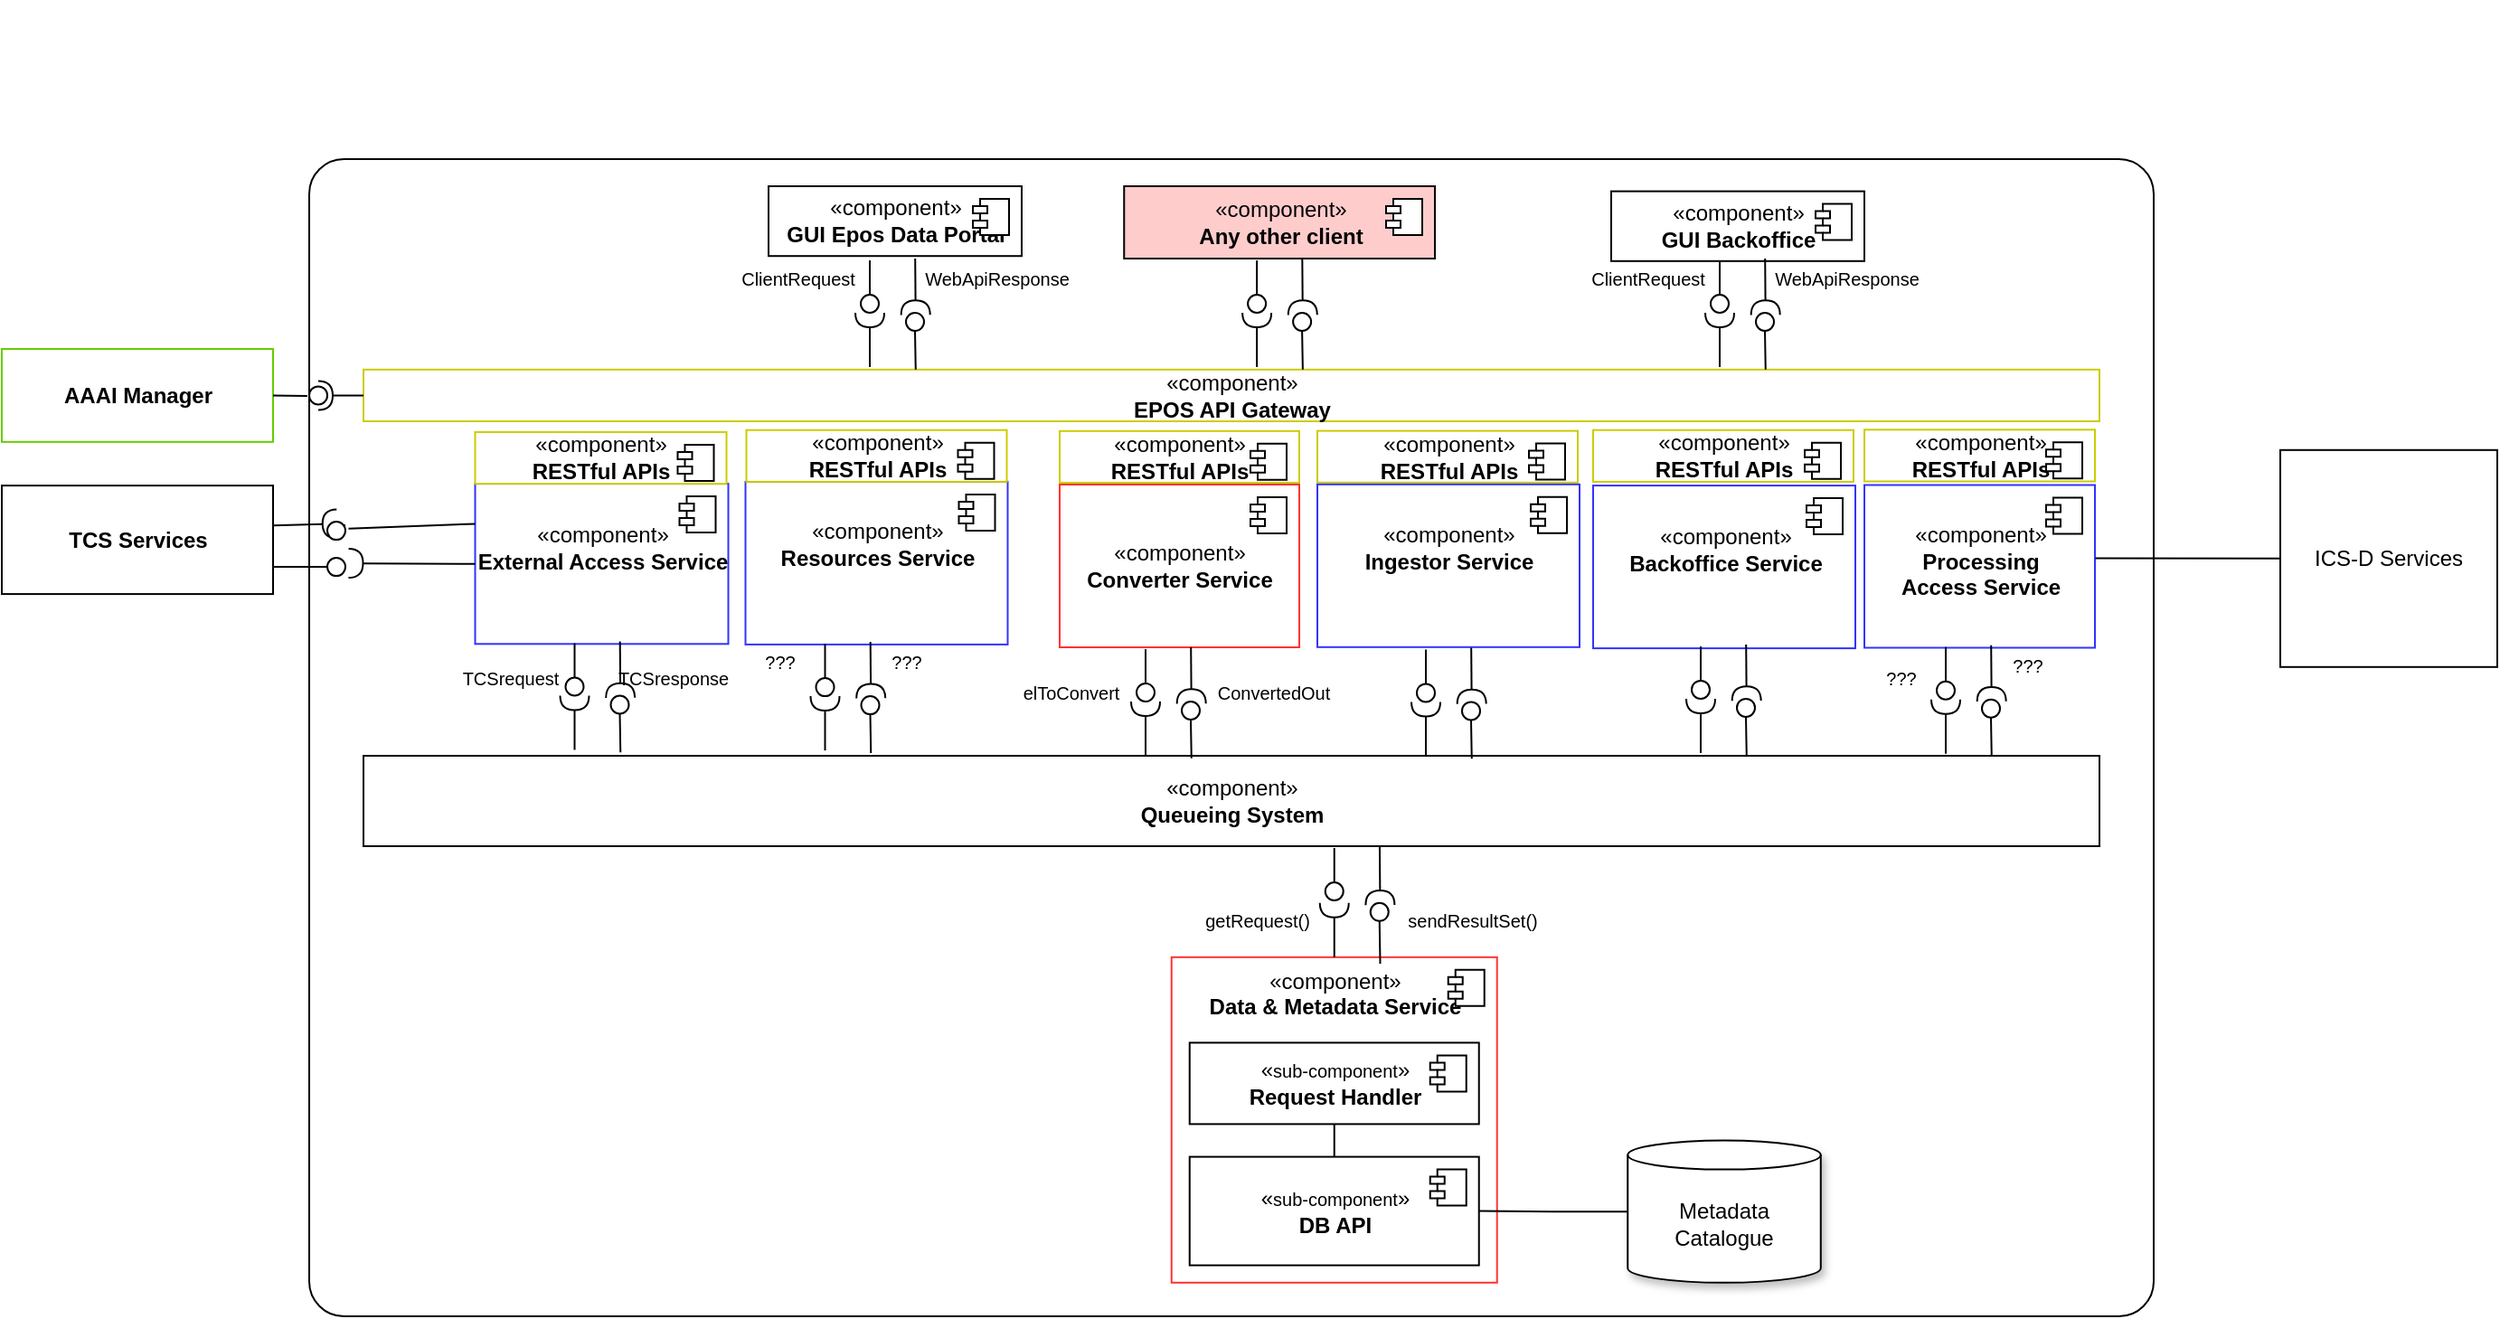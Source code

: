 <mxfile version="20.8.17" type="github">
  <diagram name="Pagina-1" id="KQILrfFx1y16bpIwgD-u">
    <mxGraphModel dx="1820" dy="2073" grid="1" gridSize="10" guides="1" tooltips="1" connect="1" arrows="1" fold="1" page="1" pageScale="1" pageWidth="827" pageHeight="1169" math="0" shadow="0">
      <root>
        <mxCell id="0" />
        <mxCell id="1" parent="0" />
        <mxCell id="qCh6I8fhxBl5zx6jld5_-2" value="" style="rounded=1;whiteSpace=wrap;html=1;arcSize=3;" vertex="1" parent="1">
          <mxGeometry x="400" y="50" width="1020" height="640" as="geometry" />
        </mxCell>
        <mxCell id="qCh6I8fhxBl5zx6jld5_-3" value="«component»&lt;br&gt;&lt;b&gt;EPOS API Gateway&lt;/b&gt;" style="html=1;dropTarget=0;strokeColor=#CCCC00;" vertex="1" parent="1">
          <mxGeometry x="430" y="166.4" width="960" height="28.6" as="geometry" />
        </mxCell>
        <mxCell id="qCh6I8fhxBl5zx6jld5_-4" value="«component»&lt;br&gt;&lt;b&gt;Queueing System&lt;/b&gt;" style="html=1;dropTarget=0;" vertex="1" parent="1">
          <mxGeometry x="430" y="380" width="960" height="50" as="geometry" />
        </mxCell>
        <mxCell id="qCh6I8fhxBl5zx6jld5_-5" value="&lt;br&gt;«component»&lt;br&gt;&lt;b&gt;Resources Service&lt;/b&gt;" style="html=1;dropTarget=0;strokeColor=#3333FF;v-align=top;labelPosition=center;verticalLabelPosition=middle;align=center;verticalAlign=top;" vertex="1" parent="1">
          <mxGeometry x="641.25" y="228.45" width="145" height="90" as="geometry" />
        </mxCell>
        <mxCell id="qCh6I8fhxBl5zx6jld5_-6" value="" style="shape=module;jettyWidth=8;jettyHeight=4;" vertex="1" parent="qCh6I8fhxBl5zx6jld5_-5">
          <mxGeometry x="1" width="20" height="20" relative="1" as="geometry">
            <mxPoint x="-27" y="7" as="offset" />
          </mxGeometry>
        </mxCell>
        <mxCell id="qCh6I8fhxBl5zx6jld5_-7" value="&lt;br&gt;«component»&lt;br&gt;&lt;b&gt;External Access Service&lt;/b&gt;" style="html=1;dropTarget=0;strokeColor=#3333FF;verticalAlign=top;" vertex="1" parent="1">
          <mxGeometry x="491.75" y="229.55" width="140" height="88.6" as="geometry" />
        </mxCell>
        <mxCell id="qCh6I8fhxBl5zx6jld5_-8" value="" style="shape=module;jettyWidth=8;jettyHeight=4;" vertex="1" parent="qCh6I8fhxBl5zx6jld5_-7">
          <mxGeometry x="1" width="20" height="20" relative="1" as="geometry">
            <mxPoint x="-27" y="7" as="offset" />
          </mxGeometry>
        </mxCell>
        <mxCell id="qCh6I8fhxBl5zx6jld5_-9" value="«component»&lt;br&gt;&lt;b&gt;Converter Service&lt;/b&gt;" style="html=1;dropTarget=0;strokeColor=#FF3333;" vertex="1" parent="1">
          <mxGeometry x="815" y="230" width="132.5" height="90" as="geometry" />
        </mxCell>
        <mxCell id="qCh6I8fhxBl5zx6jld5_-10" value="" style="shape=module;jettyWidth=8;jettyHeight=4;" vertex="1" parent="qCh6I8fhxBl5zx6jld5_-9">
          <mxGeometry x="1" width="20" height="20" relative="1" as="geometry">
            <mxPoint x="-27" y="7" as="offset" />
          </mxGeometry>
        </mxCell>
        <mxCell id="qCh6I8fhxBl5zx6jld5_-11" value="«component»&lt;br&gt;&lt;b&gt;Data &amp;amp; Metadata Service&lt;/b&gt;" style="html=1;dropTarget=0;strokeColor=#FF3333;verticalAlign=top;" vertex="1" parent="1">
          <mxGeometry x="876.87" y="491.4" width="180" height="180" as="geometry" />
        </mxCell>
        <mxCell id="qCh6I8fhxBl5zx6jld5_-12" value="" style="shape=module;jettyWidth=8;jettyHeight=4;" vertex="1" parent="qCh6I8fhxBl5zx6jld5_-11">
          <mxGeometry x="1" width="20" height="20" relative="1" as="geometry">
            <mxPoint x="-27" y="7" as="offset" />
          </mxGeometry>
        </mxCell>
        <mxCell id="qCh6I8fhxBl5zx6jld5_-13" value="" style="rounded=0;orthogonalLoop=1;jettySize=auto;html=1;endArrow=none;endFill=0;exitX=0.641;exitY=0.02;exitDx=0;exitDy=0;exitPerimeter=0;" edge="1" parent="1" source="qCh6I8fhxBl5zx6jld5_-11" target="qCh6I8fhxBl5zx6jld5_-14">
          <mxGeometry relative="1" as="geometry">
            <mxPoint x="991.87" y="488.4" as="sourcePoint" />
            <mxPoint x="995.87" y="462.4" as="targetPoint" />
          </mxGeometry>
        </mxCell>
        <mxCell id="qCh6I8fhxBl5zx6jld5_-14" value="" style="ellipse;whiteSpace=wrap;html=1;fontFamily=Helvetica;fontSize=12;fontColor=#000000;align=center;strokeColor=#000000;fillColor=#ffffff;points=[];aspect=fixed;resizable=0;" vertex="1" parent="1">
          <mxGeometry x="986.87" y="461.4" width="10" height="10" as="geometry" />
        </mxCell>
        <mxCell id="qCh6I8fhxBl5zx6jld5_-15" value="" style="rounded=0;orthogonalLoop=1;jettySize=auto;html=1;endArrow=halfCircle;endFill=0;endSize=6;strokeWidth=1;exitX=0.5;exitY=1;exitDx=0;exitDy=0;entryX=0.535;entryY=0.114;entryDx=0;entryDy=0;entryPerimeter=0;" edge="1" parent="1" target="qCh6I8fhxBl5zx6jld5_-14">
          <mxGeometry relative="1" as="geometry">
            <mxPoint x="991.97" y="430" as="sourcePoint" />
            <mxPoint x="991.64" y="449" as="targetPoint" />
            <Array as="points" />
          </mxGeometry>
        </mxCell>
        <mxCell id="qCh6I8fhxBl5zx6jld5_-16" value="" style="rounded=0;orthogonalLoop=1;jettySize=auto;html=1;endArrow=halfCircle;endFill=0;endSize=6;strokeWidth=1;exitX=0.5;exitY=0;exitDx=0;exitDy=0;" edge="1" parent="1" source="qCh6I8fhxBl5zx6jld5_-11">
          <mxGeometry relative="1" as="geometry">
            <mxPoint x="931.87" y="442.4" as="sourcePoint" />
            <mxPoint x="966.87" y="461.4" as="targetPoint" />
            <Array as="points" />
          </mxGeometry>
        </mxCell>
        <mxCell id="qCh6I8fhxBl5zx6jld5_-17" value="" style="ellipse;whiteSpace=wrap;html=1;fontFamily=Helvetica;fontSize=12;fontColor=#000000;align=center;strokeColor=#000000;fillColor=#ffffff;points=[];aspect=fixed;resizable=0;" vertex="1" parent="1">
          <mxGeometry x="961.87" y="450" width="10" height="10" as="geometry" />
        </mxCell>
        <mxCell id="qCh6I8fhxBl5zx6jld5_-18" value="" style="rounded=0;orthogonalLoop=1;jettySize=auto;html=1;endArrow=none;endFill=0;" edge="1" parent="1" target="qCh6I8fhxBl5zx6jld5_-17">
          <mxGeometry relative="1" as="geometry">
            <mxPoint x="966.87" y="431" as="sourcePoint" />
            <mxPoint x="932.87" y="472" as="targetPoint" />
          </mxGeometry>
        </mxCell>
        <mxCell id="qCh6I8fhxBl5zx6jld5_-19" value="&lt;font style=&quot;font-size: 10px&quot;&gt;sendResultSet()&lt;/font&gt;" style="text;html=1;align=center;verticalAlign=middle;resizable=0;points=[];autosize=1;" vertex="1" parent="1">
          <mxGeometry x="997.5" y="461.4" width="90" height="20" as="geometry" />
        </mxCell>
        <mxCell id="qCh6I8fhxBl5zx6jld5_-20" value="&lt;font style=&quot;font-size: 10px&quot;&gt;getRequest()&lt;/font&gt;" style="text;html=1;align=center;verticalAlign=middle;resizable=0;points=[];autosize=1;" vertex="1" parent="1">
          <mxGeometry x="889.06" y="461.4" width="70" height="20" as="geometry" />
        </mxCell>
        <mxCell id="qCh6I8fhxBl5zx6jld5_-21" value="" style="rounded=0;orthogonalLoop=1;jettySize=auto;html=1;endArrow=none;endFill=0;exitX=0.641;exitY=0.02;exitDx=0;exitDy=0;exitPerimeter=0;" edge="1" parent="1" target="qCh6I8fhxBl5zx6jld5_-22">
          <mxGeometry relative="1" as="geometry">
            <mxPoint x="572.13" y="378.15" as="sourcePoint" />
            <mxPoint x="575.75" y="347.75" as="targetPoint" />
          </mxGeometry>
        </mxCell>
        <mxCell id="qCh6I8fhxBl5zx6jld5_-22" value="" style="ellipse;whiteSpace=wrap;html=1;fontFamily=Helvetica;fontSize=12;fontColor=#000000;align=center;strokeColor=#000000;fillColor=#ffffff;points=[];aspect=fixed;resizable=0;" vertex="1" parent="1">
          <mxGeometry x="566.75" y="346.75" width="10" height="10" as="geometry" />
        </mxCell>
        <mxCell id="qCh6I8fhxBl5zx6jld5_-23" value="" style="rounded=0;orthogonalLoop=1;jettySize=auto;html=1;endArrow=halfCircle;endFill=0;endSize=6;strokeWidth=1;exitX=0.5;exitY=1;exitDx=0;exitDy=0;entryX=0.535;entryY=0.114;entryDx=0;entryDy=0;entryPerimeter=0;" edge="1" parent="1" target="qCh6I8fhxBl5zx6jld5_-22">
          <mxGeometry relative="1" as="geometry">
            <mxPoint x="571.85" y="316.75" as="sourcePoint" />
            <mxPoint x="571.52" y="335.75" as="targetPoint" />
            <Array as="points" />
          </mxGeometry>
        </mxCell>
        <mxCell id="qCh6I8fhxBl5zx6jld5_-24" value="" style="rounded=0;orthogonalLoop=1;jettySize=auto;html=1;endArrow=halfCircle;endFill=0;endSize=6;strokeWidth=1;exitX=0.5;exitY=0;exitDx=0;exitDy=0;" edge="1" parent="1">
          <mxGeometry relative="1" as="geometry">
            <mxPoint x="546.75" y="376.75" as="sourcePoint" />
            <mxPoint x="546.75" y="346.75" as="targetPoint" />
            <Array as="points" />
          </mxGeometry>
        </mxCell>
        <mxCell id="qCh6I8fhxBl5zx6jld5_-25" value="" style="ellipse;whiteSpace=wrap;html=1;fontFamily=Helvetica;fontSize=12;fontColor=#000000;align=center;strokeColor=#000000;fillColor=#ffffff;points=[];aspect=fixed;resizable=0;" vertex="1" parent="1">
          <mxGeometry x="541.75" y="336.75" width="10" height="10" as="geometry" />
        </mxCell>
        <mxCell id="qCh6I8fhxBl5zx6jld5_-26" value="" style="rounded=0;orthogonalLoop=1;jettySize=auto;html=1;endArrow=none;endFill=0;" edge="1" parent="1" target="qCh6I8fhxBl5zx6jld5_-25">
          <mxGeometry relative="1" as="geometry">
            <mxPoint x="546.75" y="317.75" as="sourcePoint" />
            <mxPoint x="512.75" y="358.75" as="targetPoint" />
          </mxGeometry>
        </mxCell>
        <mxCell id="qCh6I8fhxBl5zx6jld5_-27" value="" style="rounded=0;orthogonalLoop=1;jettySize=auto;html=1;endArrow=none;endFill=0;exitX=0.641;exitY=0.02;exitDx=0;exitDy=0;exitPerimeter=0;" edge="1" parent="1" target="qCh6I8fhxBl5zx6jld5_-28">
          <mxGeometry relative="1" as="geometry">
            <mxPoint x="710.63" y="378.45" as="sourcePoint" />
            <mxPoint x="714.25" y="348.05" as="targetPoint" />
          </mxGeometry>
        </mxCell>
        <mxCell id="qCh6I8fhxBl5zx6jld5_-28" value="" style="ellipse;whiteSpace=wrap;html=1;fontFamily=Helvetica;fontSize=12;fontColor=#000000;align=center;strokeColor=#000000;fillColor=#ffffff;points=[];aspect=fixed;resizable=0;" vertex="1" parent="1">
          <mxGeometry x="705.25" y="347.05" width="10" height="10" as="geometry" />
        </mxCell>
        <mxCell id="qCh6I8fhxBl5zx6jld5_-29" value="" style="rounded=0;orthogonalLoop=1;jettySize=auto;html=1;endArrow=halfCircle;endFill=0;endSize=6;strokeWidth=1;exitX=0.5;exitY=1;exitDx=0;exitDy=0;entryX=0.535;entryY=0.114;entryDx=0;entryDy=0;entryPerimeter=0;" edge="1" parent="1" target="qCh6I8fhxBl5zx6jld5_-28">
          <mxGeometry relative="1" as="geometry">
            <mxPoint x="710.35" y="317.05" as="sourcePoint" />
            <mxPoint x="710.02" y="336.05" as="targetPoint" />
            <Array as="points" />
          </mxGeometry>
        </mxCell>
        <mxCell id="qCh6I8fhxBl5zx6jld5_-30" value="" style="rounded=0;orthogonalLoop=1;jettySize=auto;html=1;endArrow=halfCircle;endFill=0;endSize=6;strokeWidth=1;exitX=0.5;exitY=0;exitDx=0;exitDy=0;" edge="1" parent="1">
          <mxGeometry relative="1" as="geometry">
            <mxPoint x="685.25" y="377.05" as="sourcePoint" />
            <mxPoint x="685.25" y="347.05" as="targetPoint" />
            <Array as="points" />
          </mxGeometry>
        </mxCell>
        <mxCell id="qCh6I8fhxBl5zx6jld5_-31" value="" style="ellipse;whiteSpace=wrap;html=1;fontFamily=Helvetica;fontSize=12;fontColor=#000000;align=center;strokeColor=#000000;fillColor=#ffffff;points=[];aspect=fixed;resizable=0;" vertex="1" parent="1">
          <mxGeometry x="680.25" y="337.05" width="10" height="10" as="geometry" />
        </mxCell>
        <mxCell id="qCh6I8fhxBl5zx6jld5_-32" value="" style="rounded=0;orthogonalLoop=1;jettySize=auto;html=1;endArrow=none;endFill=0;" edge="1" parent="1" target="qCh6I8fhxBl5zx6jld5_-31">
          <mxGeometry relative="1" as="geometry">
            <mxPoint x="685.25" y="318.05" as="sourcePoint" />
            <mxPoint x="651.25" y="359.05" as="targetPoint" />
          </mxGeometry>
        </mxCell>
        <mxCell id="qCh6I8fhxBl5zx6jld5_-33" value="&lt;font style=&quot;font-size: 10px&quot;&gt;???&lt;/font&gt;" style="text;html=1;align=center;verticalAlign=middle;resizable=0;points=[];autosize=1;" vertex="1" parent="1">
          <mxGeometry x="715.25" y="318.45" width="30" height="20" as="geometry" />
        </mxCell>
        <mxCell id="qCh6I8fhxBl5zx6jld5_-34" value="&lt;font style=&quot;font-size: 10px&quot;&gt;???&lt;/font&gt;" style="text;html=1;align=center;verticalAlign=middle;resizable=0;points=[];autosize=1;" vertex="1" parent="1">
          <mxGeometry x="645.25" y="318.45" width="30" height="20" as="geometry" />
        </mxCell>
        <mxCell id="qCh6I8fhxBl5zx6jld5_-35" value="&lt;font style=&quot;font-size: 10px&quot;&gt;TCSresponse&lt;/font&gt;" style="text;html=1;align=center;verticalAlign=middle;resizable=0;points=[];autosize=1;" vertex="1" parent="1">
          <mxGeometry x="561.25" y="326.75" width="80" height="20" as="geometry" />
        </mxCell>
        <mxCell id="qCh6I8fhxBl5zx6jld5_-36" value="&lt;span style=&quot;font-size: 10px&quot;&gt;TCSrequest&lt;/span&gt;" style="text;html=1;align=center;verticalAlign=middle;resizable=0;points=[];autosize=1;" vertex="1" parent="1">
          <mxGeometry x="476.25" y="326.75" width="70" height="20" as="geometry" />
        </mxCell>
        <mxCell id="qCh6I8fhxBl5zx6jld5_-37" value="«component»&lt;br&gt;&lt;b&gt;GUI Epos Data Portal&lt;/b&gt;" style="html=1;dropTarget=0;" vertex="1" parent="1">
          <mxGeometry x="654" y="65" width="140" height="38.6" as="geometry" />
        </mxCell>
        <mxCell id="qCh6I8fhxBl5zx6jld5_-38" value="" style="shape=module;jettyWidth=8;jettyHeight=4;" vertex="1" parent="qCh6I8fhxBl5zx6jld5_-37">
          <mxGeometry x="1" width="20" height="20" relative="1" as="geometry">
            <mxPoint x="-27" y="7" as="offset" />
          </mxGeometry>
        </mxCell>
        <mxCell id="qCh6I8fhxBl5zx6jld5_-39" value="" style="rounded=0;orthogonalLoop=1;jettySize=auto;html=1;endArrow=none;endFill=0;exitX=0.641;exitY=0.02;exitDx=0;exitDy=0;exitPerimeter=0;" edge="1" parent="1" target="qCh6I8fhxBl5zx6jld5_-40">
          <mxGeometry relative="1" as="geometry">
            <mxPoint x="735.38" y="166.4" as="sourcePoint" />
            <mxPoint x="739" y="136.0" as="targetPoint" />
          </mxGeometry>
        </mxCell>
        <mxCell id="qCh6I8fhxBl5zx6jld5_-40" value="" style="ellipse;whiteSpace=wrap;html=1;fontFamily=Helvetica;fontSize=12;fontColor=#000000;align=center;strokeColor=#000000;fillColor=#ffffff;points=[];aspect=fixed;resizable=0;" vertex="1" parent="1">
          <mxGeometry x="730" y="135.0" width="10" height="10" as="geometry" />
        </mxCell>
        <mxCell id="qCh6I8fhxBl5zx6jld5_-41" value="" style="rounded=0;orthogonalLoop=1;jettySize=auto;html=1;endArrow=halfCircle;endFill=0;endSize=6;strokeWidth=1;exitX=0.5;exitY=1;exitDx=0;exitDy=0;entryX=0.535;entryY=0.114;entryDx=0;entryDy=0;entryPerimeter=0;" edge="1" parent="1" target="qCh6I8fhxBl5zx6jld5_-40">
          <mxGeometry relative="1" as="geometry">
            <mxPoint x="735.1" y="105" as="sourcePoint" />
            <mxPoint x="734.77" y="124.0" as="targetPoint" />
            <Array as="points" />
          </mxGeometry>
        </mxCell>
        <mxCell id="qCh6I8fhxBl5zx6jld5_-42" value="" style="rounded=0;orthogonalLoop=1;jettySize=auto;html=1;endArrow=halfCircle;endFill=0;endSize=6;strokeWidth=1;exitX=0.5;exitY=0;exitDx=0;exitDy=0;" edge="1" parent="1">
          <mxGeometry relative="1" as="geometry">
            <mxPoint x="710" y="165" as="sourcePoint" />
            <mxPoint x="710" y="135" as="targetPoint" />
            <Array as="points" />
          </mxGeometry>
        </mxCell>
        <mxCell id="qCh6I8fhxBl5zx6jld5_-43" value="" style="ellipse;whiteSpace=wrap;html=1;fontFamily=Helvetica;fontSize=12;fontColor=#000000;align=center;strokeColor=#000000;fillColor=#ffffff;points=[];aspect=fixed;resizable=0;" vertex="1" parent="1">
          <mxGeometry x="705" y="125.0" width="10" height="10" as="geometry" />
        </mxCell>
        <mxCell id="qCh6I8fhxBl5zx6jld5_-44" value="" style="rounded=0;orthogonalLoop=1;jettySize=auto;html=1;endArrow=none;endFill=0;" edge="1" parent="1" target="qCh6I8fhxBl5zx6jld5_-43">
          <mxGeometry relative="1" as="geometry">
            <mxPoint x="710" y="106" as="sourcePoint" />
            <mxPoint x="676" y="147.0" as="targetPoint" />
          </mxGeometry>
        </mxCell>
        <mxCell id="qCh6I8fhxBl5zx6jld5_-45" value="&lt;font style=&quot;font-size: 10px&quot;&gt;WebApiResponse&lt;/font&gt;" style="text;html=1;align=center;verticalAlign=middle;resizable=0;points=[];autosize=1;" vertex="1" parent="1">
          <mxGeometry x="730" y="106.4" width="100" height="20" as="geometry" />
        </mxCell>
        <mxCell id="qCh6I8fhxBl5zx6jld5_-46" value="&lt;span style=&quot;font-size: 10px&quot;&gt;ClientRequest&lt;/span&gt;" style="text;html=1;align=center;verticalAlign=middle;resizable=0;points=[];autosize=1;" vertex="1" parent="1">
          <mxGeometry x="630" y="106.4" width="80" height="20" as="geometry" />
        </mxCell>
        <mxCell id="qCh6I8fhxBl5zx6jld5_-47" value="&lt;b&gt;AAAI Manager&lt;/b&gt;" style="html=1;dropTarget=0;strokeColor=#66CC00;" vertex="1" parent="1">
          <mxGeometry x="230" y="155" width="150" height="51.4" as="geometry" />
        </mxCell>
        <mxCell id="qCh6I8fhxBl5zx6jld5_-48" value="" style="rounded=0;orthogonalLoop=1;jettySize=auto;html=1;endArrow=none;endFill=0;exitX=1;exitY=0.5;exitDx=0;exitDy=0;entryX=-0.1;entryY=0.53;entryDx=0;entryDy=0;entryPerimeter=0;" edge="1" parent="1" source="qCh6I8fhxBl5zx6jld5_-47" target="qCh6I8fhxBl5zx6jld5_-50">
          <mxGeometry relative="1" as="geometry">
            <mxPoint x="150" y="100.0" as="sourcePoint" />
            <mxPoint x="180" y="100.0" as="targetPoint" />
          </mxGeometry>
        </mxCell>
        <mxCell id="qCh6I8fhxBl5zx6jld5_-49" value="" style="rounded=0;orthogonalLoop=1;jettySize=auto;html=1;endArrow=halfCircle;endFill=0;entryX=0.5;entryY=0.5;entryDx=0;entryDy=0;endSize=6;strokeWidth=1;exitX=0;exitY=0.5;exitDx=0;exitDy=0;" edge="1" parent="1" source="qCh6I8fhxBl5zx6jld5_-3" target="qCh6I8fhxBl5zx6jld5_-50">
          <mxGeometry relative="1" as="geometry">
            <mxPoint x="150" y="95" as="sourcePoint" />
          </mxGeometry>
        </mxCell>
        <mxCell id="qCh6I8fhxBl5zx6jld5_-50" value="" style="ellipse;whiteSpace=wrap;html=1;fontFamily=Helvetica;fontSize=12;fontColor=#000000;align=center;strokeColor=#000000;fillColor=#ffffff;points=[];aspect=fixed;resizable=0;" vertex="1" parent="1">
          <mxGeometry x="400" y="175.7" width="10" height="10" as="geometry" />
        </mxCell>
        <mxCell id="qCh6I8fhxBl5zx6jld5_-51" style="edgeStyle=orthogonalEdgeStyle;rounded=0;orthogonalLoop=1;jettySize=auto;html=1;entryX=1;entryY=0.5;entryDx=0;entryDy=0;endArrow=none;endFill=0;" edge="1" parent="1" source="qCh6I8fhxBl5zx6jld5_-52" target="qCh6I8fhxBl5zx6jld5_-69">
          <mxGeometry relative="1" as="geometry" />
        </mxCell>
        <mxCell id="qCh6I8fhxBl5zx6jld5_-52" value="Metadata Catalogue" style="shape=cylinder3;whiteSpace=wrap;html=1;boundedLbl=1;backgroundOutline=1;size=7.993;shadow=1;" vertex="1" parent="1">
          <mxGeometry x="1129.13" y="592.8" width="106.75" height="78.6" as="geometry" />
        </mxCell>
        <mxCell id="qCh6I8fhxBl5zx6jld5_-53" value="" style="rounded=0;orthogonalLoop=1;jettySize=auto;html=1;endArrow=none;endFill=0;exitX=0;exitY=0.25;exitDx=0;exitDy=0;" edge="1" parent="1" source="qCh6I8fhxBl5zx6jld5_-81">
          <mxGeometry relative="1" as="geometry">
            <mxPoint x="560" y="670.55" as="sourcePoint" />
            <mxPoint x="420" y="252.55" as="targetPoint" />
          </mxGeometry>
        </mxCell>
        <mxCell id="qCh6I8fhxBl5zx6jld5_-54" value="" style="rounded=0;orthogonalLoop=1;jettySize=auto;html=1;endArrow=halfCircle;endFill=0;endSize=6;strokeWidth=1;entryX=0.535;entryY=0.114;entryDx=0;entryDy=0;entryPerimeter=0;exitX=1;exitY=0.367;exitDx=0;exitDy=0;exitPerimeter=0;" edge="1" parent="1" source="qCh6I8fhxBl5zx6jld5_-58" target="qCh6I8fhxBl5zx6jld5_-81">
          <mxGeometry relative="1" as="geometry">
            <mxPoint x="460" y="580.55" as="sourcePoint" />
            <mxPoint x="574.77" y="619.55" as="targetPoint" />
            <Array as="points" />
          </mxGeometry>
        </mxCell>
        <mxCell id="qCh6I8fhxBl5zx6jld5_-55" value="" style="rounded=0;orthogonalLoop=1;jettySize=auto;html=1;endArrow=halfCircle;endFill=0;endSize=6;strokeWidth=1;exitX=0;exitY=0.5;exitDx=0;exitDy=0;" edge="1" parent="1" source="qCh6I8fhxBl5zx6jld5_-7">
          <mxGeometry relative="1" as="geometry">
            <mxPoint x="481.75" y="279.55" as="sourcePoint" />
            <mxPoint x="421.75" y="273.55" as="targetPoint" />
            <Array as="points" />
          </mxGeometry>
        </mxCell>
        <mxCell id="qCh6I8fhxBl5zx6jld5_-56" value="" style="ellipse;whiteSpace=wrap;html=1;fontFamily=Helvetica;fontSize=12;fontColor=#000000;align=center;strokeColor=#000000;fillColor=#ffffff;points=[];aspect=fixed;resizable=0;" vertex="1" parent="1">
          <mxGeometry x="410" y="270.55" width="10" height="10" as="geometry" />
        </mxCell>
        <mxCell id="qCh6I8fhxBl5zx6jld5_-57" value="" style="rounded=0;orthogonalLoop=1;jettySize=auto;html=1;endArrow=none;endFill=0;exitX=1;exitY=0.75;exitDx=0;exitDy=0;" edge="1" parent="1" source="qCh6I8fhxBl5zx6jld5_-58" target="qCh6I8fhxBl5zx6jld5_-56">
          <mxGeometry relative="1" as="geometry">
            <mxPoint x="440" y="605.55" as="sourcePoint" />
            <mxPoint x="483.5" y="623.45" as="targetPoint" />
          </mxGeometry>
        </mxCell>
        <mxCell id="qCh6I8fhxBl5zx6jld5_-58" value="&lt;b&gt;TCS Services&lt;/b&gt;" style="html=1;dropTarget=0;" vertex="1" parent="1">
          <mxGeometry x="230" y="230.55" width="150" height="60" as="geometry" />
        </mxCell>
        <mxCell id="qCh6I8fhxBl5zx6jld5_-59" value="&lt;br&gt;«component»&lt;br&gt;&lt;b&gt;Processing &lt;br&gt;Access Service&lt;/b&gt;" style="html=1;dropTarget=0;strokeColor=#3333FF;verticalAlign=top;" vertex="1" parent="1">
          <mxGeometry x="1260" y="230.25" width="127.5" height="90" as="geometry" />
        </mxCell>
        <mxCell id="qCh6I8fhxBl5zx6jld5_-60" value="" style="shape=module;jettyWidth=8;jettyHeight=4;" vertex="1" parent="qCh6I8fhxBl5zx6jld5_-59">
          <mxGeometry x="1" width="20" height="20" relative="1" as="geometry">
            <mxPoint x="-27" y="7" as="offset" />
          </mxGeometry>
        </mxCell>
        <mxCell id="qCh6I8fhxBl5zx6jld5_-61" value="" style="rounded=0;orthogonalLoop=1;jettySize=auto;html=1;endArrow=none;endFill=0;exitX=0.641;exitY=0.02;exitDx=0;exitDy=0;exitPerimeter=0;" edge="1" parent="1" target="qCh6I8fhxBl5zx6jld5_-62">
          <mxGeometry relative="1" as="geometry">
            <mxPoint x="1330.38" y="380.25" as="sourcePoint" />
            <mxPoint x="1334" y="349.85" as="targetPoint" />
          </mxGeometry>
        </mxCell>
        <mxCell id="qCh6I8fhxBl5zx6jld5_-62" value="" style="ellipse;whiteSpace=wrap;html=1;fontFamily=Helvetica;fontSize=12;fontColor=#000000;align=center;strokeColor=#000000;fillColor=#ffffff;points=[];aspect=fixed;resizable=0;" vertex="1" parent="1">
          <mxGeometry x="1325" y="348.85" width="10" height="10" as="geometry" />
        </mxCell>
        <mxCell id="qCh6I8fhxBl5zx6jld5_-63" value="" style="rounded=0;orthogonalLoop=1;jettySize=auto;html=1;endArrow=halfCircle;endFill=0;endSize=6;strokeWidth=1;exitX=0.5;exitY=1;exitDx=0;exitDy=0;entryX=0.535;entryY=0.114;entryDx=0;entryDy=0;entryPerimeter=0;" edge="1" parent="1" target="qCh6I8fhxBl5zx6jld5_-62">
          <mxGeometry relative="1" as="geometry">
            <mxPoint x="1330.1" y="318.85" as="sourcePoint" />
            <mxPoint x="1329.77" y="337.85" as="targetPoint" />
            <Array as="points" />
          </mxGeometry>
        </mxCell>
        <mxCell id="qCh6I8fhxBl5zx6jld5_-64" value="" style="rounded=0;orthogonalLoop=1;jettySize=auto;html=1;endArrow=halfCircle;endFill=0;endSize=6;strokeWidth=1;exitX=0.5;exitY=0;exitDx=0;exitDy=0;" edge="1" parent="1">
          <mxGeometry relative="1" as="geometry">
            <mxPoint x="1305" y="378.85" as="sourcePoint" />
            <mxPoint x="1305" y="348.85" as="targetPoint" />
            <Array as="points" />
          </mxGeometry>
        </mxCell>
        <mxCell id="qCh6I8fhxBl5zx6jld5_-65" value="" style="ellipse;whiteSpace=wrap;html=1;fontFamily=Helvetica;fontSize=12;fontColor=#000000;align=center;strokeColor=#000000;fillColor=#ffffff;points=[];aspect=fixed;resizable=0;" vertex="1" parent="1">
          <mxGeometry x="1300" y="338.85" width="10" height="10" as="geometry" />
        </mxCell>
        <mxCell id="qCh6I8fhxBl5zx6jld5_-66" value="" style="rounded=0;orthogonalLoop=1;jettySize=auto;html=1;endArrow=none;endFill=0;" edge="1" parent="1" target="qCh6I8fhxBl5zx6jld5_-65">
          <mxGeometry relative="1" as="geometry">
            <mxPoint x="1305" y="319.85" as="sourcePoint" />
            <mxPoint x="1271" y="360.85" as="targetPoint" />
          </mxGeometry>
        </mxCell>
        <mxCell id="qCh6I8fhxBl5zx6jld5_-67" value="&lt;font style=&quot;font-size: 10px&quot;&gt;???&lt;/font&gt;" style="text;html=1;align=center;verticalAlign=middle;resizable=0;points=[];autosize=1;" vertex="1" parent="1">
          <mxGeometry x="1335" y="320.25" width="30" height="20" as="geometry" />
        </mxCell>
        <mxCell id="qCh6I8fhxBl5zx6jld5_-68" value="&lt;font style=&quot;font-size: 10px&quot;&gt;???&lt;/font&gt;" style="text;html=1;align=center;verticalAlign=middle;resizable=0;points=[];autosize=1;" vertex="1" parent="1">
          <mxGeometry x="1265" y="327.2" width="30" height="20" as="geometry" />
        </mxCell>
        <mxCell id="qCh6I8fhxBl5zx6jld5_-69" value="«&lt;font style=&quot;font-size: 10px&quot;&gt;sub-component&lt;/font&gt;»&lt;br&gt;&lt;b&gt;DB API&lt;/b&gt;" style="html=1;dropTarget=0;strokeColor=#000000;" vertex="1" parent="1">
          <mxGeometry x="886.87" y="601.8" width="160" height="60" as="geometry" />
        </mxCell>
        <mxCell id="qCh6I8fhxBl5zx6jld5_-70" value="" style="shape=module;jettyWidth=8;jettyHeight=4;" vertex="1" parent="qCh6I8fhxBl5zx6jld5_-69">
          <mxGeometry x="1" width="20" height="20" relative="1" as="geometry">
            <mxPoint x="-27" y="7" as="offset" />
          </mxGeometry>
        </mxCell>
        <mxCell id="qCh6I8fhxBl5zx6jld5_-71" value="«&lt;font style=&quot;font-size: 10px&quot;&gt;sub-component&lt;/font&gt;»&lt;br&gt;&lt;b&gt;Request Handler&lt;/b&gt;" style="html=1;dropTarget=0;" vertex="1" parent="1">
          <mxGeometry x="886.87" y="538.7" width="160" height="45" as="geometry" />
        </mxCell>
        <mxCell id="qCh6I8fhxBl5zx6jld5_-72" value="" style="shape=module;jettyWidth=8;jettyHeight=4;" vertex="1" parent="qCh6I8fhxBl5zx6jld5_-71">
          <mxGeometry x="1" width="20" height="20" relative="1" as="geometry">
            <mxPoint x="-27" y="7" as="offset" />
          </mxGeometry>
        </mxCell>
        <mxCell id="qCh6I8fhxBl5zx6jld5_-73" value="" style="endArrow=none;html=1;exitX=0.5;exitY=0;exitDx=0;exitDy=0;entryX=0.5;entryY=1;entryDx=0;entryDy=0;" edge="1" parent="1" source="qCh6I8fhxBl5zx6jld5_-69" target="qCh6I8fhxBl5zx6jld5_-71">
          <mxGeometry width="50" height="50" relative="1" as="geometry">
            <mxPoint x="787.87" y="651.4" as="sourcePoint" />
            <mxPoint x="943.87" y="583.4" as="targetPoint" />
          </mxGeometry>
        </mxCell>
        <mxCell id="qCh6I8fhxBl5zx6jld5_-74" style="edgeStyle=orthogonalEdgeStyle;rounded=0;orthogonalLoop=1;jettySize=auto;html=1;exitX=0.5;exitY=1;exitDx=0;exitDy=0;" edge="1" parent="1">
          <mxGeometry relative="1" as="geometry">
            <mxPoint x="520" y="-30" as="sourcePoint" />
            <mxPoint x="520" y="-30" as="targetPoint" />
          </mxGeometry>
        </mxCell>
        <mxCell id="qCh6I8fhxBl5zx6jld5_-75" value="«component»&lt;br&gt;&lt;b&gt;RESTful APIs&lt;/b&gt;" style="html=1;dropTarget=0;strokeColor=#CCCC00;" vertex="1" parent="1">
          <mxGeometry x="957.5" y="200.3" width="144" height="28.6" as="geometry" />
        </mxCell>
        <mxCell id="qCh6I8fhxBl5zx6jld5_-76" value="" style="shape=module;jettyWidth=8;jettyHeight=4;" vertex="1" parent="qCh6I8fhxBl5zx6jld5_-75">
          <mxGeometry x="1" width="20" height="20" relative="1" as="geometry">
            <mxPoint x="-27" y="7" as="offset" />
          </mxGeometry>
        </mxCell>
        <mxCell id="qCh6I8fhxBl5zx6jld5_-77" value="«component»&lt;br&gt;&lt;b&gt;RESTful APIs&lt;/b&gt;" style="html=1;dropTarget=0;strokeColor=#CCCC00;" vertex="1" parent="1">
          <mxGeometry x="1260" y="199.65" width="127.5" height="28.6" as="geometry" />
        </mxCell>
        <mxCell id="qCh6I8fhxBl5zx6jld5_-78" value="" style="shape=module;jettyWidth=8;jettyHeight=4;" vertex="1" parent="qCh6I8fhxBl5zx6jld5_-77">
          <mxGeometry x="1" width="20" height="20" relative="1" as="geometry">
            <mxPoint x="-27" y="7" as="offset" />
          </mxGeometry>
        </mxCell>
        <mxCell id="qCh6I8fhxBl5zx6jld5_-79" value="«component»&lt;br&gt;&lt;b&gt;RESTful APIs&lt;/b&gt;" style="html=1;dropTarget=0;strokeColor=#CCCC00;" vertex="1" parent="1">
          <mxGeometry x="491.75" y="200.95" width="139" height="28.6" as="geometry" />
        </mxCell>
        <mxCell id="qCh6I8fhxBl5zx6jld5_-80" value="" style="shape=module;jettyWidth=8;jettyHeight=4;" vertex="1" parent="qCh6I8fhxBl5zx6jld5_-79">
          <mxGeometry x="1" width="20" height="20" relative="1" as="geometry">
            <mxPoint x="-27" y="7" as="offset" />
          </mxGeometry>
        </mxCell>
        <mxCell id="qCh6I8fhxBl5zx6jld5_-81" value="" style="ellipse;whiteSpace=wrap;html=1;fontFamily=Helvetica;fontSize=12;fontColor=#000000;align=center;strokeColor=#000000;fillColor=#ffffff;points=[];aspect=fixed;resizable=0;" vertex="1" parent="1">
          <mxGeometry x="410" y="250.55" width="10" height="10" as="geometry" />
        </mxCell>
        <mxCell id="qCh6I8fhxBl5zx6jld5_-82" value="" style="rounded=0;orthogonalLoop=1;jettySize=auto;html=1;endArrow=none;endFill=0;entryX=0;entryY=0.25;entryDx=0;entryDy=0;" edge="1" parent="1" target="qCh6I8fhxBl5zx6jld5_-7">
          <mxGeometry relative="1" as="geometry">
            <mxPoint x="421.748" y="254.417" as="sourcePoint" />
            <mxPoint x="481.75" y="249.55" as="targetPoint" />
          </mxGeometry>
        </mxCell>
        <mxCell id="qCh6I8fhxBl5zx6jld5_-83" value="" style="rounded=0;orthogonalLoop=1;jettySize=auto;html=1;endArrow=none;endFill=0;exitX=0.641;exitY=0.02;exitDx=0;exitDy=0;exitPerimeter=0;" edge="1" parent="1" target="qCh6I8fhxBl5zx6jld5_-84">
          <mxGeometry relative="1" as="geometry">
            <mxPoint x="887.88" y="381.4" as="sourcePoint" />
            <mxPoint x="891.5" y="351" as="targetPoint" />
          </mxGeometry>
        </mxCell>
        <mxCell id="qCh6I8fhxBl5zx6jld5_-84" value="" style="ellipse;whiteSpace=wrap;html=1;fontFamily=Helvetica;fontSize=12;fontColor=#000000;align=center;strokeColor=#000000;fillColor=#ffffff;points=[];aspect=fixed;resizable=0;" vertex="1" parent="1">
          <mxGeometry x="882.5" y="350" width="10" height="10" as="geometry" />
        </mxCell>
        <mxCell id="qCh6I8fhxBl5zx6jld5_-85" value="" style="rounded=0;orthogonalLoop=1;jettySize=auto;html=1;endArrow=halfCircle;endFill=0;endSize=6;strokeWidth=1;exitX=0.5;exitY=1;exitDx=0;exitDy=0;entryX=0.535;entryY=0.114;entryDx=0;entryDy=0;entryPerimeter=0;" edge="1" parent="1" target="qCh6I8fhxBl5zx6jld5_-84">
          <mxGeometry relative="1" as="geometry">
            <mxPoint x="887.6" y="320" as="sourcePoint" />
            <mxPoint x="887.27" y="339" as="targetPoint" />
            <Array as="points" />
          </mxGeometry>
        </mxCell>
        <mxCell id="qCh6I8fhxBl5zx6jld5_-86" value="" style="rounded=0;orthogonalLoop=1;jettySize=auto;html=1;endArrow=halfCircle;endFill=0;endSize=6;strokeWidth=1;exitX=0.5;exitY=0;exitDx=0;exitDy=0;" edge="1" parent="1">
          <mxGeometry relative="1" as="geometry">
            <mxPoint x="862.5" y="380" as="sourcePoint" />
            <mxPoint x="862.5" y="350" as="targetPoint" />
            <Array as="points" />
          </mxGeometry>
        </mxCell>
        <mxCell id="qCh6I8fhxBl5zx6jld5_-87" value="" style="ellipse;whiteSpace=wrap;html=1;fontFamily=Helvetica;fontSize=12;fontColor=#000000;align=center;strokeColor=#000000;fillColor=#ffffff;points=[];aspect=fixed;resizable=0;" vertex="1" parent="1">
          <mxGeometry x="857.5" y="340" width="10" height="10" as="geometry" />
        </mxCell>
        <mxCell id="qCh6I8fhxBl5zx6jld5_-88" value="" style="rounded=0;orthogonalLoop=1;jettySize=auto;html=1;endArrow=none;endFill=0;" edge="1" parent="1" target="qCh6I8fhxBl5zx6jld5_-87">
          <mxGeometry relative="1" as="geometry">
            <mxPoint x="862.5" y="321" as="sourcePoint" />
            <mxPoint x="828.5" y="362" as="targetPoint" />
          </mxGeometry>
        </mxCell>
        <mxCell id="qCh6I8fhxBl5zx6jld5_-89" value="&lt;font style=&quot;font-size: 10px&quot;&gt;ConvertedOut&lt;/font&gt;" style="text;html=1;align=center;verticalAlign=middle;resizable=0;points=[];autosize=1;" vertex="1" parent="1">
          <mxGeometry x="892.5" y="335.2" width="80" height="20" as="geometry" />
        </mxCell>
        <mxCell id="qCh6I8fhxBl5zx6jld5_-90" value="&lt;span style=&quot;font-size: 10px&quot;&gt;elToConvert&lt;/span&gt;" style="text;html=1;align=center;verticalAlign=middle;resizable=0;points=[];autosize=1;" vertex="1" parent="1">
          <mxGeometry x="786.25" y="335.2" width="70" height="20" as="geometry" />
        </mxCell>
        <mxCell id="qCh6I8fhxBl5zx6jld5_-91" value="«component»&lt;br&gt;&lt;b&gt;RESTful APIs&lt;/b&gt;" style="html=1;dropTarget=0;strokeColor=#CCCC00;" vertex="1" parent="1">
          <mxGeometry x="815" y="200.4" width="132.5" height="28.6" as="geometry" />
        </mxCell>
        <mxCell id="qCh6I8fhxBl5zx6jld5_-92" value="" style="shape=module;jettyWidth=8;jettyHeight=4;" vertex="1" parent="qCh6I8fhxBl5zx6jld5_-91">
          <mxGeometry x="1" width="20" height="20" relative="1" as="geometry">
            <mxPoint x="-27" y="7" as="offset" />
          </mxGeometry>
        </mxCell>
        <mxCell id="qCh6I8fhxBl5zx6jld5_-93" value="" style="endArrow=none;html=1;exitX=1.002;exitY=0.45;exitDx=0;exitDy=0;exitPerimeter=0;entryX=0;entryY=0.5;entryDx=0;entryDy=0;" edge="1" parent="1" source="qCh6I8fhxBl5zx6jld5_-59" target="qCh6I8fhxBl5zx6jld5_-94">
          <mxGeometry width="50" height="50" relative="1" as="geometry">
            <mxPoint x="1467.5" y="274.7" as="sourcePoint" />
            <mxPoint x="1527.5" y="270.75" as="targetPoint" />
          </mxGeometry>
        </mxCell>
        <mxCell id="qCh6I8fhxBl5zx6jld5_-94" value="ICS-D Services" style="whiteSpace=wrap;html=1;aspect=fixed;" vertex="1" parent="1">
          <mxGeometry x="1490" y="210.9" width="120" height="120" as="geometry" />
        </mxCell>
        <mxCell id="qCh6I8fhxBl5zx6jld5_-95" value="&lt;br&gt;«component»&lt;br&gt;&lt;b&gt;Ingestor Service&lt;/b&gt;" style="html=1;dropTarget=0;strokeColor=#3333FF;v-align=top;labelPosition=center;verticalLabelPosition=middle;align=center;verticalAlign=top;" vertex="1" parent="1">
          <mxGeometry x="957.5" y="229.9" width="145" height="90" as="geometry" />
        </mxCell>
        <mxCell id="qCh6I8fhxBl5zx6jld5_-96" value="" style="shape=module;jettyWidth=8;jettyHeight=4;" vertex="1" parent="qCh6I8fhxBl5zx6jld5_-95">
          <mxGeometry x="1" width="20" height="20" relative="1" as="geometry">
            <mxPoint x="-27" y="7" as="offset" />
          </mxGeometry>
        </mxCell>
        <mxCell id="qCh6I8fhxBl5zx6jld5_-97" value="«component»&lt;br&gt;&lt;b&gt;RESTful APIs&lt;/b&gt;" style="html=1;dropTarget=0;strokeColor=#CCCC00;" vertex="1" parent="1">
          <mxGeometry x="641.75" y="199.85" width="144" height="28.6" as="geometry" />
        </mxCell>
        <mxCell id="qCh6I8fhxBl5zx6jld5_-98" value="" style="shape=module;jettyWidth=8;jettyHeight=4;" vertex="1" parent="qCh6I8fhxBl5zx6jld5_-97">
          <mxGeometry x="1" width="20" height="20" relative="1" as="geometry">
            <mxPoint x="-27" y="7" as="offset" />
          </mxGeometry>
        </mxCell>
        <mxCell id="qCh6I8fhxBl5zx6jld5_-99" value="«component»&lt;br&gt;&lt;b&gt;GUI Backoffice&lt;/b&gt;" style="html=1;dropTarget=0;" vertex="1" parent="1">
          <mxGeometry x="1120" y="67.8" width="140" height="38.6" as="geometry" />
        </mxCell>
        <mxCell id="qCh6I8fhxBl5zx6jld5_-100" value="" style="shape=module;jettyWidth=8;jettyHeight=4;" vertex="1" parent="qCh6I8fhxBl5zx6jld5_-99">
          <mxGeometry x="1" width="20" height="20" relative="1" as="geometry">
            <mxPoint x="-27" y="7" as="offset" />
          </mxGeometry>
        </mxCell>
        <mxCell id="qCh6I8fhxBl5zx6jld5_-101" value="" style="rounded=0;orthogonalLoop=1;jettySize=auto;html=1;endArrow=none;endFill=0;exitX=0.641;exitY=0.02;exitDx=0;exitDy=0;exitPerimeter=0;" edge="1" parent="1" target="qCh6I8fhxBl5zx6jld5_-102">
          <mxGeometry relative="1" as="geometry">
            <mxPoint x="1205.38" y="166.4" as="sourcePoint" />
            <mxPoint x="1209" y="136.0" as="targetPoint" />
          </mxGeometry>
        </mxCell>
        <mxCell id="qCh6I8fhxBl5zx6jld5_-102" value="" style="ellipse;whiteSpace=wrap;html=1;fontFamily=Helvetica;fontSize=12;fontColor=#000000;align=center;strokeColor=#000000;fillColor=#ffffff;points=[];aspect=fixed;resizable=0;" vertex="1" parent="1">
          <mxGeometry x="1200" y="135.0" width="10" height="10" as="geometry" />
        </mxCell>
        <mxCell id="qCh6I8fhxBl5zx6jld5_-103" value="" style="rounded=0;orthogonalLoop=1;jettySize=auto;html=1;endArrow=halfCircle;endFill=0;endSize=6;strokeWidth=1;exitX=0.5;exitY=1;exitDx=0;exitDy=0;entryX=0.535;entryY=0.114;entryDx=0;entryDy=0;entryPerimeter=0;" edge="1" parent="1" target="qCh6I8fhxBl5zx6jld5_-102">
          <mxGeometry relative="1" as="geometry">
            <mxPoint x="1205.1" y="105" as="sourcePoint" />
            <mxPoint x="1204.77" y="124.0" as="targetPoint" />
            <Array as="points" />
          </mxGeometry>
        </mxCell>
        <mxCell id="qCh6I8fhxBl5zx6jld5_-104" value="" style="rounded=0;orthogonalLoop=1;jettySize=auto;html=1;endArrow=halfCircle;endFill=0;endSize=6;strokeWidth=1;exitX=0.5;exitY=0;exitDx=0;exitDy=0;" edge="1" parent="1">
          <mxGeometry relative="1" as="geometry">
            <mxPoint x="1180" y="165" as="sourcePoint" />
            <mxPoint x="1180" y="135" as="targetPoint" />
            <Array as="points" />
          </mxGeometry>
        </mxCell>
        <mxCell id="qCh6I8fhxBl5zx6jld5_-105" value="" style="ellipse;whiteSpace=wrap;html=1;fontFamily=Helvetica;fontSize=12;fontColor=#000000;align=center;strokeColor=#000000;fillColor=#ffffff;points=[];aspect=fixed;resizable=0;" vertex="1" parent="1">
          <mxGeometry x="1175" y="125.0" width="10" height="10" as="geometry" />
        </mxCell>
        <mxCell id="qCh6I8fhxBl5zx6jld5_-106" value="" style="rounded=0;orthogonalLoop=1;jettySize=auto;html=1;endArrow=none;endFill=0;" edge="1" parent="1" target="qCh6I8fhxBl5zx6jld5_-105">
          <mxGeometry relative="1" as="geometry">
            <mxPoint x="1180" y="106" as="sourcePoint" />
            <mxPoint x="1146" y="147.0" as="targetPoint" />
          </mxGeometry>
        </mxCell>
        <mxCell id="qCh6I8fhxBl5zx6jld5_-107" value="&lt;font style=&quot;font-size: 10px&quot;&gt;WebApiResponse&lt;/font&gt;" style="text;html=1;align=center;verticalAlign=middle;resizable=0;points=[];autosize=1;" vertex="1" parent="1">
          <mxGeometry x="1200" y="106.4" width="100" height="20" as="geometry" />
        </mxCell>
        <mxCell id="qCh6I8fhxBl5zx6jld5_-108" value="&lt;span style=&quot;font-size: 10px&quot;&gt;ClientRequest&lt;/span&gt;" style="text;html=1;align=center;verticalAlign=middle;resizable=0;points=[];autosize=1;" vertex="1" parent="1">
          <mxGeometry x="1100" y="106.4" width="80" height="20" as="geometry" />
        </mxCell>
        <mxCell id="qCh6I8fhxBl5zx6jld5_-109" value="" style="rounded=0;orthogonalLoop=1;jettySize=auto;html=1;endArrow=none;endFill=0;exitX=0.641;exitY=0.02;exitDx=0;exitDy=0;exitPerimeter=0;" edge="1" parent="1" target="qCh6I8fhxBl5zx6jld5_-110">
          <mxGeometry relative="1" as="geometry">
            <mxPoint x="1042.88" y="381.6" as="sourcePoint" />
            <mxPoint x="1046.5" y="351.2" as="targetPoint" />
          </mxGeometry>
        </mxCell>
        <mxCell id="qCh6I8fhxBl5zx6jld5_-110" value="" style="ellipse;whiteSpace=wrap;html=1;fontFamily=Helvetica;fontSize=12;fontColor=#000000;align=center;strokeColor=#000000;fillColor=#ffffff;points=[];aspect=fixed;resizable=0;" vertex="1" parent="1">
          <mxGeometry x="1037.5" y="350.2" width="10" height="10" as="geometry" />
        </mxCell>
        <mxCell id="qCh6I8fhxBl5zx6jld5_-111" value="" style="rounded=0;orthogonalLoop=1;jettySize=auto;html=1;endArrow=halfCircle;endFill=0;endSize=6;strokeWidth=1;exitX=0.5;exitY=1;exitDx=0;exitDy=0;entryX=0.535;entryY=0.114;entryDx=0;entryDy=0;entryPerimeter=0;" edge="1" parent="1" target="qCh6I8fhxBl5zx6jld5_-110">
          <mxGeometry relative="1" as="geometry">
            <mxPoint x="1042.6" y="320.2" as="sourcePoint" />
            <mxPoint x="1042.27" y="339.2" as="targetPoint" />
            <Array as="points" />
          </mxGeometry>
        </mxCell>
        <mxCell id="qCh6I8fhxBl5zx6jld5_-112" value="" style="rounded=0;orthogonalLoop=1;jettySize=auto;html=1;endArrow=halfCircle;endFill=0;endSize=6;strokeWidth=1;exitX=0.5;exitY=0;exitDx=0;exitDy=0;" edge="1" parent="1">
          <mxGeometry relative="1" as="geometry">
            <mxPoint x="1017.5" y="380.2" as="sourcePoint" />
            <mxPoint x="1017.5" y="350.2" as="targetPoint" />
            <Array as="points" />
          </mxGeometry>
        </mxCell>
        <mxCell id="qCh6I8fhxBl5zx6jld5_-113" value="" style="ellipse;whiteSpace=wrap;html=1;fontFamily=Helvetica;fontSize=12;fontColor=#000000;align=center;strokeColor=#000000;fillColor=#ffffff;points=[];aspect=fixed;resizable=0;" vertex="1" parent="1">
          <mxGeometry x="1012.5" y="340.2" width="10" height="10" as="geometry" />
        </mxCell>
        <mxCell id="qCh6I8fhxBl5zx6jld5_-114" value="" style="rounded=0;orthogonalLoop=1;jettySize=auto;html=1;endArrow=none;endFill=0;" edge="1" parent="1" target="qCh6I8fhxBl5zx6jld5_-113">
          <mxGeometry relative="1" as="geometry">
            <mxPoint x="1017.5" y="321.2" as="sourcePoint" />
            <mxPoint x="983.5" y="362.2" as="targetPoint" />
          </mxGeometry>
        </mxCell>
        <mxCell id="qCh6I8fhxBl5zx6jld5_-115" value="&lt;br&gt;«component»&lt;br&gt;&lt;b&gt;Backoffice Service&lt;/b&gt;" style="html=1;dropTarget=0;strokeColor=#3333FF;v-align=top;labelPosition=center;verticalLabelPosition=middle;align=center;verticalAlign=top;" vertex="1" parent="1">
          <mxGeometry x="1110" y="230.55" width="145" height="90" as="geometry" />
        </mxCell>
        <mxCell id="qCh6I8fhxBl5zx6jld5_-116" value="" style="shape=module;jettyWidth=8;jettyHeight=4;" vertex="1" parent="qCh6I8fhxBl5zx6jld5_-115">
          <mxGeometry x="1" width="20" height="20" relative="1" as="geometry">
            <mxPoint x="-27" y="7" as="offset" />
          </mxGeometry>
        </mxCell>
        <mxCell id="qCh6I8fhxBl5zx6jld5_-117" value="«component»&lt;br&gt;&lt;b&gt;RESTful APIs&lt;/b&gt;" style="html=1;dropTarget=0;strokeColor=#CCCC00;" vertex="1" parent="1">
          <mxGeometry x="1110" y="199.85" width="144" height="28.6" as="geometry" />
        </mxCell>
        <mxCell id="qCh6I8fhxBl5zx6jld5_-118" value="" style="shape=module;jettyWidth=8;jettyHeight=4;" vertex="1" parent="qCh6I8fhxBl5zx6jld5_-117">
          <mxGeometry x="1" width="20" height="20" relative="1" as="geometry">
            <mxPoint x="-27" y="7" as="offset" />
          </mxGeometry>
        </mxCell>
        <mxCell id="qCh6I8fhxBl5zx6jld5_-119" value="" style="rounded=0;orthogonalLoop=1;jettySize=auto;html=1;endArrow=none;endFill=0;exitX=0.641;exitY=0.02;exitDx=0;exitDy=0;exitPerimeter=0;" edge="1" parent="1" target="qCh6I8fhxBl5zx6jld5_-120">
          <mxGeometry relative="1" as="geometry">
            <mxPoint x="1194.88" y="379.85" as="sourcePoint" />
            <mxPoint x="1198.5" y="349.45" as="targetPoint" />
          </mxGeometry>
        </mxCell>
        <mxCell id="qCh6I8fhxBl5zx6jld5_-120" value="" style="ellipse;whiteSpace=wrap;html=1;fontFamily=Helvetica;fontSize=12;fontColor=#000000;align=center;strokeColor=#000000;fillColor=#ffffff;points=[];aspect=fixed;resizable=0;" vertex="1" parent="1">
          <mxGeometry x="1189.5" y="348.45" width="10" height="10" as="geometry" />
        </mxCell>
        <mxCell id="qCh6I8fhxBl5zx6jld5_-121" value="" style="rounded=0;orthogonalLoop=1;jettySize=auto;html=1;endArrow=halfCircle;endFill=0;endSize=6;strokeWidth=1;exitX=0.5;exitY=1;exitDx=0;exitDy=0;entryX=0.535;entryY=0.114;entryDx=0;entryDy=0;entryPerimeter=0;" edge="1" parent="1" target="qCh6I8fhxBl5zx6jld5_-120">
          <mxGeometry relative="1" as="geometry">
            <mxPoint x="1194.6" y="318.45" as="sourcePoint" />
            <mxPoint x="1194.27" y="337.45" as="targetPoint" />
            <Array as="points" />
          </mxGeometry>
        </mxCell>
        <mxCell id="qCh6I8fhxBl5zx6jld5_-122" value="" style="rounded=0;orthogonalLoop=1;jettySize=auto;html=1;endArrow=halfCircle;endFill=0;endSize=6;strokeWidth=1;exitX=0.5;exitY=0;exitDx=0;exitDy=0;" edge="1" parent="1">
          <mxGeometry relative="1" as="geometry">
            <mxPoint x="1169.5" y="378.45" as="sourcePoint" />
            <mxPoint x="1169.5" y="348.45" as="targetPoint" />
            <Array as="points" />
          </mxGeometry>
        </mxCell>
        <mxCell id="qCh6I8fhxBl5zx6jld5_-123" value="" style="ellipse;whiteSpace=wrap;html=1;fontFamily=Helvetica;fontSize=12;fontColor=#000000;align=center;strokeColor=#000000;fillColor=#ffffff;points=[];aspect=fixed;resizable=0;" vertex="1" parent="1">
          <mxGeometry x="1164.5" y="338.45" width="10" height="10" as="geometry" />
        </mxCell>
        <mxCell id="qCh6I8fhxBl5zx6jld5_-124" value="" style="rounded=0;orthogonalLoop=1;jettySize=auto;html=1;endArrow=none;endFill=0;" edge="1" parent="1" target="qCh6I8fhxBl5zx6jld5_-123">
          <mxGeometry relative="1" as="geometry">
            <mxPoint x="1169.5" y="319.45" as="sourcePoint" />
            <mxPoint x="1135.5" y="360.45" as="targetPoint" />
          </mxGeometry>
        </mxCell>
        <mxCell id="qCh6I8fhxBl5zx6jld5_-125" value="«component»&lt;br&gt;&lt;b&gt;Any other client&lt;/b&gt;" style="html=1;dropTarget=0;fillColor=#FFCCCC;" vertex="1" parent="1">
          <mxGeometry x="850.63" y="65.0" width="171.87" height="40" as="geometry" />
        </mxCell>
        <mxCell id="qCh6I8fhxBl5zx6jld5_-126" value="" style="shape=module;jettyWidth=8;jettyHeight=4;" vertex="1" parent="qCh6I8fhxBl5zx6jld5_-125">
          <mxGeometry x="1" width="20" height="20" relative="1" as="geometry">
            <mxPoint x="-27" y="7" as="offset" />
          </mxGeometry>
        </mxCell>
        <mxCell id="qCh6I8fhxBl5zx6jld5_-127" value="" style="rounded=0;orthogonalLoop=1;jettySize=auto;html=1;endArrow=none;endFill=0;exitX=0.641;exitY=0.02;exitDx=0;exitDy=0;exitPerimeter=0;" edge="1" parent="1" target="qCh6I8fhxBl5zx6jld5_-128">
          <mxGeometry relative="1" as="geometry">
            <mxPoint x="949.44" y="166.4" as="sourcePoint" />
            <mxPoint x="953.06" y="136.0" as="targetPoint" />
          </mxGeometry>
        </mxCell>
        <mxCell id="qCh6I8fhxBl5zx6jld5_-128" value="" style="ellipse;whiteSpace=wrap;html=1;fontFamily=Helvetica;fontSize=12;fontColor=#000000;align=center;strokeColor=#000000;fillColor=#ffffff;points=[];aspect=fixed;resizable=0;" vertex="1" parent="1">
          <mxGeometry x="944.06" y="135.0" width="10" height="10" as="geometry" />
        </mxCell>
        <mxCell id="qCh6I8fhxBl5zx6jld5_-129" value="" style="rounded=0;orthogonalLoop=1;jettySize=auto;html=1;endArrow=halfCircle;endFill=0;endSize=6;strokeWidth=1;exitX=0.5;exitY=1;exitDx=0;exitDy=0;entryX=0.535;entryY=0.114;entryDx=0;entryDy=0;entryPerimeter=0;" edge="1" parent="1" target="qCh6I8fhxBl5zx6jld5_-128">
          <mxGeometry relative="1" as="geometry">
            <mxPoint x="949.16" y="105" as="sourcePoint" />
            <mxPoint x="948.83" y="124" as="targetPoint" />
            <Array as="points" />
          </mxGeometry>
        </mxCell>
        <mxCell id="qCh6I8fhxBl5zx6jld5_-130" value="" style="rounded=0;orthogonalLoop=1;jettySize=auto;html=1;endArrow=halfCircle;endFill=0;endSize=6;strokeWidth=1;exitX=0.5;exitY=0;exitDx=0;exitDy=0;" edge="1" parent="1">
          <mxGeometry relative="1" as="geometry">
            <mxPoint x="924.06" y="165" as="sourcePoint" />
            <mxPoint x="924.06" y="135" as="targetPoint" />
            <Array as="points" />
          </mxGeometry>
        </mxCell>
        <mxCell id="qCh6I8fhxBl5zx6jld5_-131" value="" style="ellipse;whiteSpace=wrap;html=1;fontFamily=Helvetica;fontSize=12;fontColor=#000000;align=center;strokeColor=#000000;fillColor=#ffffff;points=[];aspect=fixed;resizable=0;" vertex="1" parent="1">
          <mxGeometry x="919.06" y="125" width="10" height="10" as="geometry" />
        </mxCell>
        <mxCell id="qCh6I8fhxBl5zx6jld5_-132" value="" style="rounded=0;orthogonalLoop=1;jettySize=auto;html=1;endArrow=none;endFill=0;" edge="1" parent="1" target="qCh6I8fhxBl5zx6jld5_-131">
          <mxGeometry relative="1" as="geometry">
            <mxPoint x="924.06" y="106" as="sourcePoint" />
            <mxPoint x="890.06" y="147.0" as="targetPoint" />
          </mxGeometry>
        </mxCell>
      </root>
    </mxGraphModel>
  </diagram>
</mxfile>
